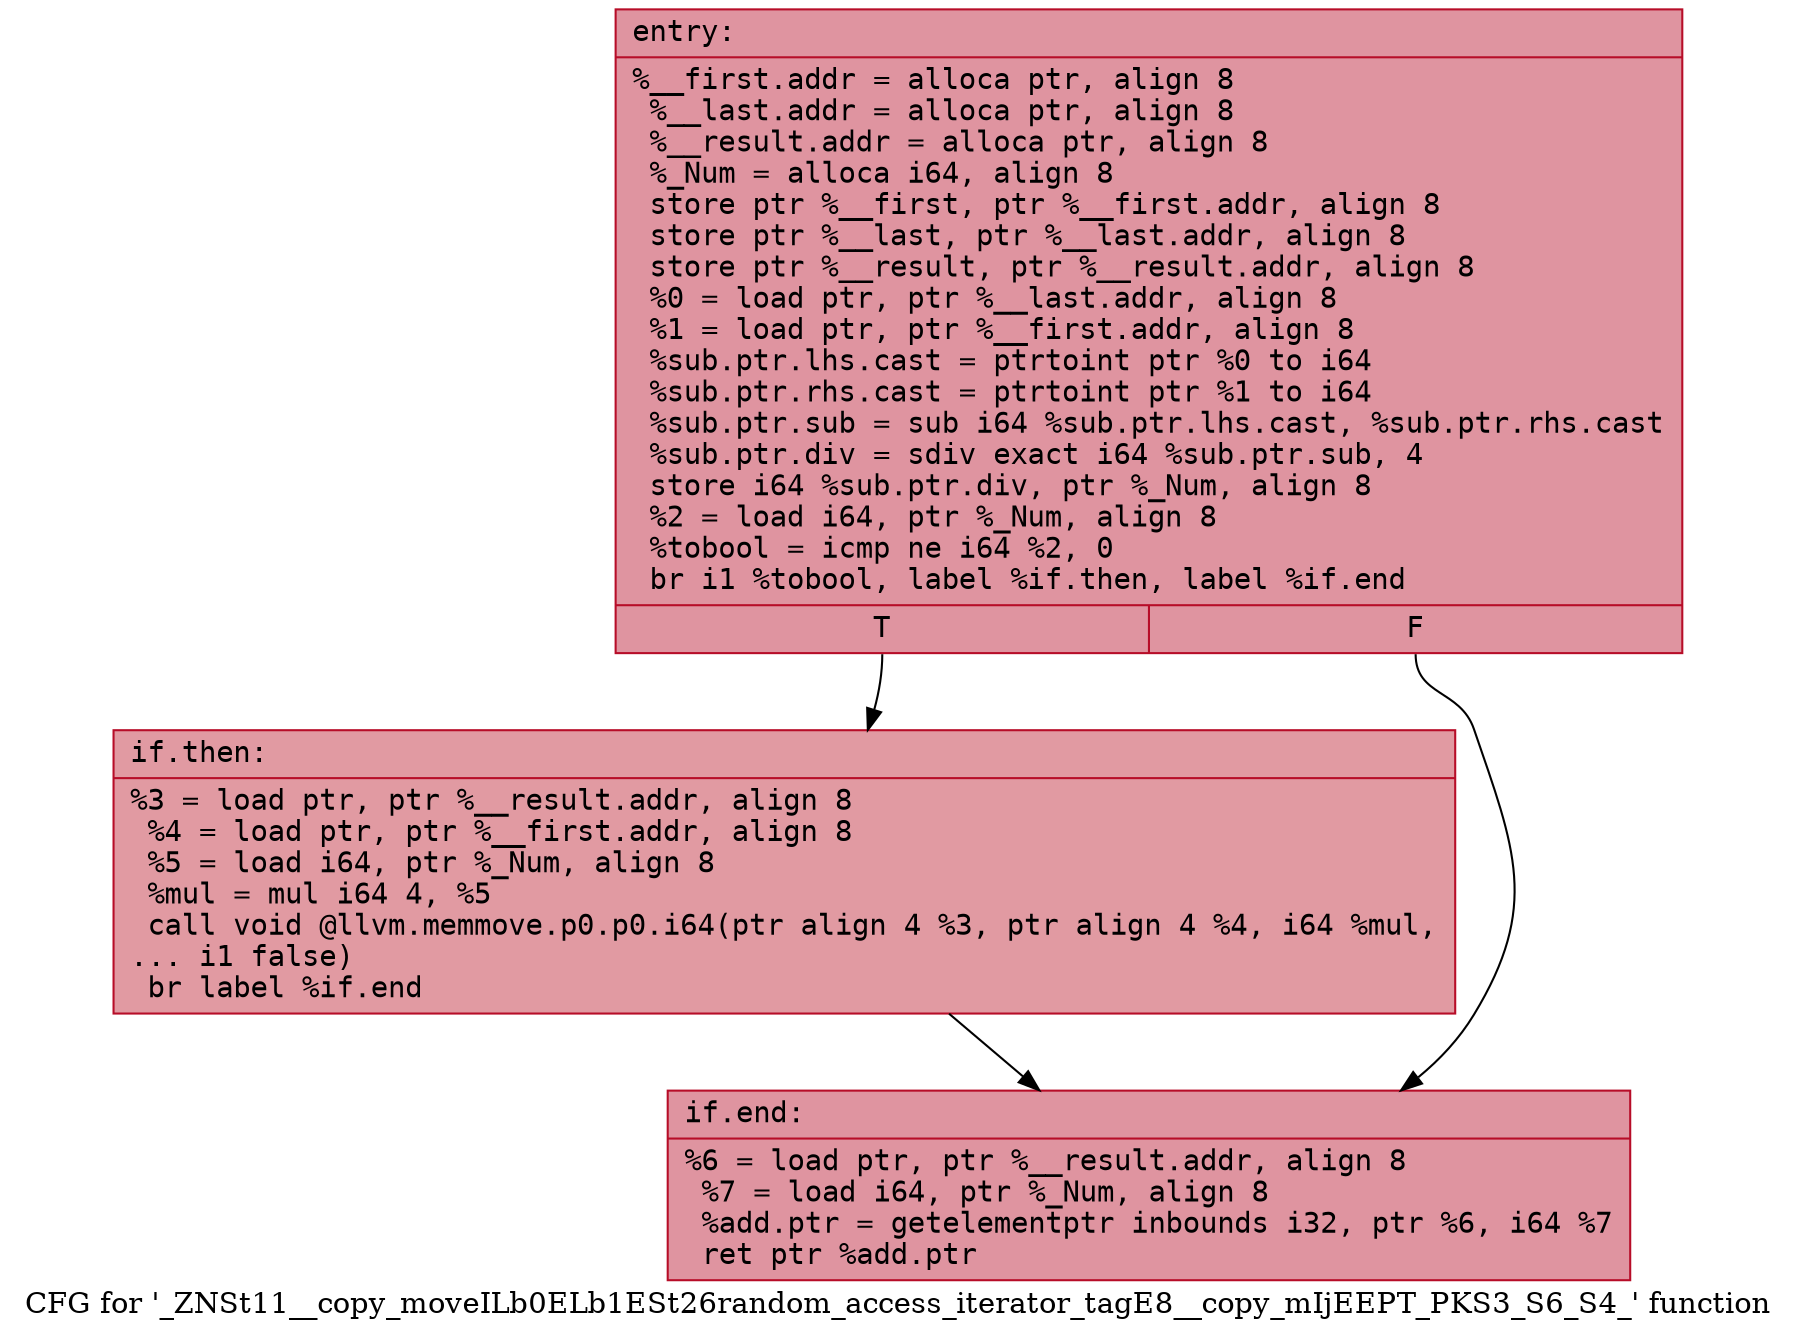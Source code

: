 digraph "CFG for '_ZNSt11__copy_moveILb0ELb1ESt26random_access_iterator_tagE8__copy_mIjEEPT_PKS3_S6_S4_' function" {
	label="CFG for '_ZNSt11__copy_moveILb0ELb1ESt26random_access_iterator_tagE8__copy_mIjEEPT_PKS3_S6_S4_' function";

	Node0x556bfec65a70 [shape=record,color="#b70d28ff", style=filled, fillcolor="#b70d2870" fontname="Courier",label="{entry:\l|  %__first.addr = alloca ptr, align 8\l  %__last.addr = alloca ptr, align 8\l  %__result.addr = alloca ptr, align 8\l  %_Num = alloca i64, align 8\l  store ptr %__first, ptr %__first.addr, align 8\l  store ptr %__last, ptr %__last.addr, align 8\l  store ptr %__result, ptr %__result.addr, align 8\l  %0 = load ptr, ptr %__last.addr, align 8\l  %1 = load ptr, ptr %__first.addr, align 8\l  %sub.ptr.lhs.cast = ptrtoint ptr %0 to i64\l  %sub.ptr.rhs.cast = ptrtoint ptr %1 to i64\l  %sub.ptr.sub = sub i64 %sub.ptr.lhs.cast, %sub.ptr.rhs.cast\l  %sub.ptr.div = sdiv exact i64 %sub.ptr.sub, 4\l  store i64 %sub.ptr.div, ptr %_Num, align 8\l  %2 = load i64, ptr %_Num, align 8\l  %tobool = icmp ne i64 %2, 0\l  br i1 %tobool, label %if.then, label %if.end\l|{<s0>T|<s1>F}}"];
	Node0x556bfec65a70:s0 -> Node0x556bfec66600[tooltip="entry -> if.then\nProbability 62.50%" ];
	Node0x556bfec65a70:s1 -> Node0x556bfec66670[tooltip="entry -> if.end\nProbability 37.50%" ];
	Node0x556bfec66600 [shape=record,color="#b70d28ff", style=filled, fillcolor="#bb1b2c70" fontname="Courier",label="{if.then:\l|  %3 = load ptr, ptr %__result.addr, align 8\l  %4 = load ptr, ptr %__first.addr, align 8\l  %5 = load i64, ptr %_Num, align 8\l  %mul = mul i64 4, %5\l  call void @llvm.memmove.p0.p0.i64(ptr align 4 %3, ptr align 4 %4, i64 %mul,\l... i1 false)\l  br label %if.end\l}"];
	Node0x556bfec66600 -> Node0x556bfec66670[tooltip="if.then -> if.end\nProbability 100.00%" ];
	Node0x556bfec66670 [shape=record,color="#b70d28ff", style=filled, fillcolor="#b70d2870" fontname="Courier",label="{if.end:\l|  %6 = load ptr, ptr %__result.addr, align 8\l  %7 = load i64, ptr %_Num, align 8\l  %add.ptr = getelementptr inbounds i32, ptr %6, i64 %7\l  ret ptr %add.ptr\l}"];
}
